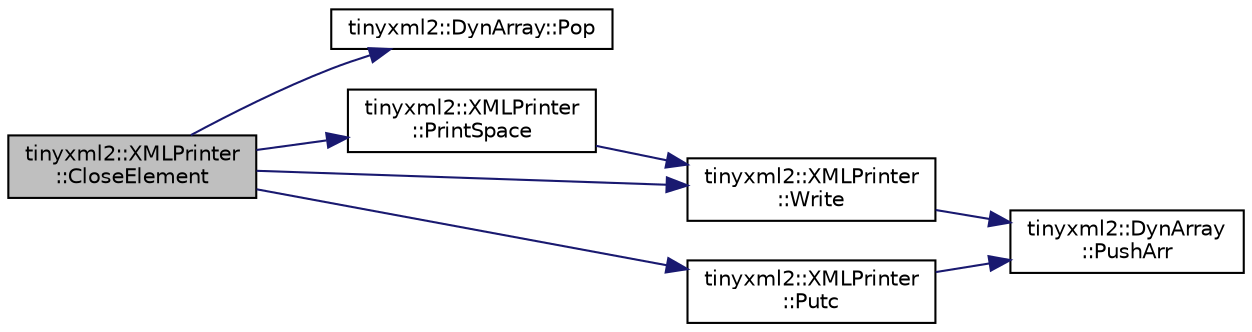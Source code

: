 digraph "tinyxml2::XMLPrinter::CloseElement"
{
 // LATEX_PDF_SIZE
  edge [fontname="Helvetica",fontsize="10",labelfontname="Helvetica",labelfontsize="10"];
  node [fontname="Helvetica",fontsize="10",shape=record];
  rankdir="LR";
  Node1 [label="tinyxml2::XMLPrinter\l::CloseElement",height=0.2,width=0.4,color="black", fillcolor="grey75", style="filled", fontcolor="black",tooltip="If streaming, close the Element."];
  Node1 -> Node2 [color="midnightblue",fontsize="10",style="solid",fontname="Helvetica"];
  Node2 [label="tinyxml2::DynArray::Pop",height=0.2,width=0.4,color="black", fillcolor="white", style="filled",URL="$classtinyxml2_1_1DynArray.html#a27a3f2f6f869815b6eabb3ea40cf0712",tooltip=" "];
  Node1 -> Node3 [color="midnightblue",fontsize="10",style="solid",fontname="Helvetica"];
  Node3 [label="tinyxml2::XMLPrinter\l::PrintSpace",height=0.2,width=0.4,color="black", fillcolor="white", style="filled",URL="$classtinyxml2_1_1XMLPrinter.html#a1c4b2ccbe4fdb316d54f5a93f3559260",tooltip=" "];
  Node3 -> Node4 [color="midnightblue",fontsize="10",style="solid",fontname="Helvetica"];
  Node4 [label="tinyxml2::XMLPrinter\l::Write",height=0.2,width=0.4,color="black", fillcolor="white", style="filled",URL="$classtinyxml2_1_1XMLPrinter.html#aff363b7634a27538fd691ae62adbda63",tooltip=" "];
  Node4 -> Node5 [color="midnightblue",fontsize="10",style="solid",fontname="Helvetica"];
  Node5 [label="tinyxml2::DynArray\l::PushArr",height=0.2,width=0.4,color="black", fillcolor="white", style="filled",URL="$classtinyxml2_1_1DynArray.html#ad289abee8cd02b26e215f1b63d2043f1",tooltip=" "];
  Node1 -> Node6 [color="midnightblue",fontsize="10",style="solid",fontname="Helvetica"];
  Node6 [label="tinyxml2::XMLPrinter\l::Putc",height=0.2,width=0.4,color="black", fillcolor="white", style="filled",URL="$classtinyxml2_1_1XMLPrinter.html#a9567b0218169ba59794f171ae2f9944c",tooltip=" "];
  Node6 -> Node5 [color="midnightblue",fontsize="10",style="solid",fontname="Helvetica"];
  Node1 -> Node4 [color="midnightblue",fontsize="10",style="solid",fontname="Helvetica"];
}
